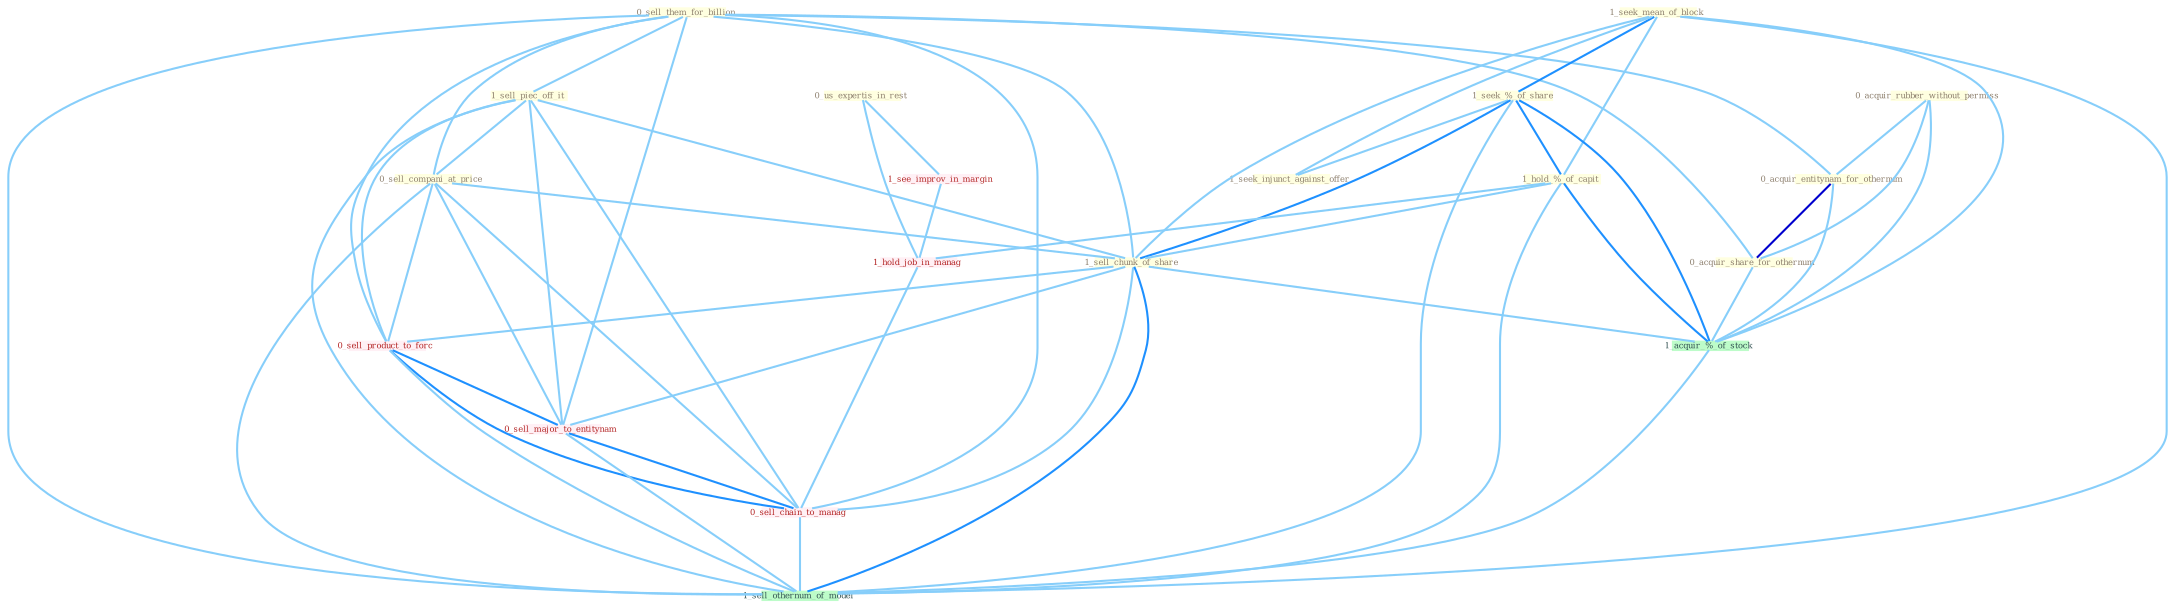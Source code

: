 Graph G{ 
    node
    [shape=polygon,style=filled,width=.5,height=.06,color="#BDFCC9",fixedsize=true,fontsize=4,
    fontcolor="#2f4f4f"];
    {node
    [color="#ffffe0", fontcolor="#8b7d6b"] "0_sell_them_for_billion " "0_acquir_rubber_without_permiss " "1_seek_mean_of_block " "0_us_expertis_in_rest " "0_acquir_entitynam_for_othernum " "1_seek_%_of_share " "1_sell_piec_off_it " "0_acquir_share_for_othernum " "1_seek_injunct_against_offer " "1_hold_%_of_capit " "0_sell_compani_at_price " "1_sell_chunk_of_share "}
{node [color="#fff0f5", fontcolor="#b22222"] "1_see_improv_in_margin " "1_hold_job_in_manag " "0_sell_product_to_forc " "0_sell_major_to_entitynam " "0_sell_chain_to_manag "}
edge [color="#B0E2FF"];

	"0_sell_them_for_billion " -- "0_acquir_entitynam_for_othernum " [w="1", color="#87cefa" ];
	"0_sell_them_for_billion " -- "1_sell_piec_off_it " [w="1", color="#87cefa" ];
	"0_sell_them_for_billion " -- "0_acquir_share_for_othernum " [w="1", color="#87cefa" ];
	"0_sell_them_for_billion " -- "0_sell_compani_at_price " [w="1", color="#87cefa" ];
	"0_sell_them_for_billion " -- "1_sell_chunk_of_share " [w="1", color="#87cefa" ];
	"0_sell_them_for_billion " -- "0_sell_product_to_forc " [w="1", color="#87cefa" ];
	"0_sell_them_for_billion " -- "0_sell_major_to_entitynam " [w="1", color="#87cefa" ];
	"0_sell_them_for_billion " -- "0_sell_chain_to_manag " [w="1", color="#87cefa" ];
	"0_sell_them_for_billion " -- "1_sell_othernum_of_model " [w="1", color="#87cefa" ];
	"0_acquir_rubber_without_permiss " -- "0_acquir_entitynam_for_othernum " [w="1", color="#87cefa" ];
	"0_acquir_rubber_without_permiss " -- "0_acquir_share_for_othernum " [w="1", color="#87cefa" ];
	"0_acquir_rubber_without_permiss " -- "1_acquir_%_of_stock " [w="1", color="#87cefa" ];
	"1_seek_mean_of_block " -- "1_seek_%_of_share " [w="2", color="#1e90ff" , len=0.8];
	"1_seek_mean_of_block " -- "1_seek_injunct_against_offer " [w="1", color="#87cefa" ];
	"1_seek_mean_of_block " -- "1_hold_%_of_capit " [w="1", color="#87cefa" ];
	"1_seek_mean_of_block " -- "1_sell_chunk_of_share " [w="1", color="#87cefa" ];
	"1_seek_mean_of_block " -- "1_acquir_%_of_stock " [w="1", color="#87cefa" ];
	"1_seek_mean_of_block " -- "1_sell_othernum_of_model " [w="1", color="#87cefa" ];
	"0_us_expertis_in_rest " -- "1_see_improv_in_margin " [w="1", color="#87cefa" ];
	"0_us_expertis_in_rest " -- "1_hold_job_in_manag " [w="1", color="#87cefa" ];
	"0_acquir_entitynam_for_othernum " -- "0_acquir_share_for_othernum " [w="3", color="#0000cd" , len=0.6];
	"0_acquir_entitynam_for_othernum " -- "1_acquir_%_of_stock " [w="1", color="#87cefa" ];
	"1_seek_%_of_share " -- "1_seek_injunct_against_offer " [w="1", color="#87cefa" ];
	"1_seek_%_of_share " -- "1_hold_%_of_capit " [w="2", color="#1e90ff" , len=0.8];
	"1_seek_%_of_share " -- "1_sell_chunk_of_share " [w="2", color="#1e90ff" , len=0.8];
	"1_seek_%_of_share " -- "1_acquir_%_of_stock " [w="2", color="#1e90ff" , len=0.8];
	"1_seek_%_of_share " -- "1_sell_othernum_of_model " [w="1", color="#87cefa" ];
	"1_sell_piec_off_it " -- "0_sell_compani_at_price " [w="1", color="#87cefa" ];
	"1_sell_piec_off_it " -- "1_sell_chunk_of_share " [w="1", color="#87cefa" ];
	"1_sell_piec_off_it " -- "0_sell_product_to_forc " [w="1", color="#87cefa" ];
	"1_sell_piec_off_it " -- "0_sell_major_to_entitynam " [w="1", color="#87cefa" ];
	"1_sell_piec_off_it " -- "0_sell_chain_to_manag " [w="1", color="#87cefa" ];
	"1_sell_piec_off_it " -- "1_sell_othernum_of_model " [w="1", color="#87cefa" ];
	"0_acquir_share_for_othernum " -- "1_acquir_%_of_stock " [w="1", color="#87cefa" ];
	"1_hold_%_of_capit " -- "1_sell_chunk_of_share " [w="1", color="#87cefa" ];
	"1_hold_%_of_capit " -- "1_acquir_%_of_stock " [w="2", color="#1e90ff" , len=0.8];
	"1_hold_%_of_capit " -- "1_hold_job_in_manag " [w="1", color="#87cefa" ];
	"1_hold_%_of_capit " -- "1_sell_othernum_of_model " [w="1", color="#87cefa" ];
	"0_sell_compani_at_price " -- "1_sell_chunk_of_share " [w="1", color="#87cefa" ];
	"0_sell_compani_at_price " -- "0_sell_product_to_forc " [w="1", color="#87cefa" ];
	"0_sell_compani_at_price " -- "0_sell_major_to_entitynam " [w="1", color="#87cefa" ];
	"0_sell_compani_at_price " -- "0_sell_chain_to_manag " [w="1", color="#87cefa" ];
	"0_sell_compani_at_price " -- "1_sell_othernum_of_model " [w="1", color="#87cefa" ];
	"1_sell_chunk_of_share " -- "1_acquir_%_of_stock " [w="1", color="#87cefa" ];
	"1_sell_chunk_of_share " -- "0_sell_product_to_forc " [w="1", color="#87cefa" ];
	"1_sell_chunk_of_share " -- "0_sell_major_to_entitynam " [w="1", color="#87cefa" ];
	"1_sell_chunk_of_share " -- "0_sell_chain_to_manag " [w="1", color="#87cefa" ];
	"1_sell_chunk_of_share " -- "1_sell_othernum_of_model " [w="2", color="#1e90ff" , len=0.8];
	"1_see_improv_in_margin " -- "1_hold_job_in_manag " [w="1", color="#87cefa" ];
	"1_acquir_%_of_stock " -- "1_sell_othernum_of_model " [w="1", color="#87cefa" ];
	"1_hold_job_in_manag " -- "0_sell_chain_to_manag " [w="1", color="#87cefa" ];
	"0_sell_product_to_forc " -- "0_sell_major_to_entitynam " [w="2", color="#1e90ff" , len=0.8];
	"0_sell_product_to_forc " -- "0_sell_chain_to_manag " [w="2", color="#1e90ff" , len=0.8];
	"0_sell_product_to_forc " -- "1_sell_othernum_of_model " [w="1", color="#87cefa" ];
	"0_sell_major_to_entitynam " -- "0_sell_chain_to_manag " [w="2", color="#1e90ff" , len=0.8];
	"0_sell_major_to_entitynam " -- "1_sell_othernum_of_model " [w="1", color="#87cefa" ];
	"0_sell_chain_to_manag " -- "1_sell_othernum_of_model " [w="1", color="#87cefa" ];
}